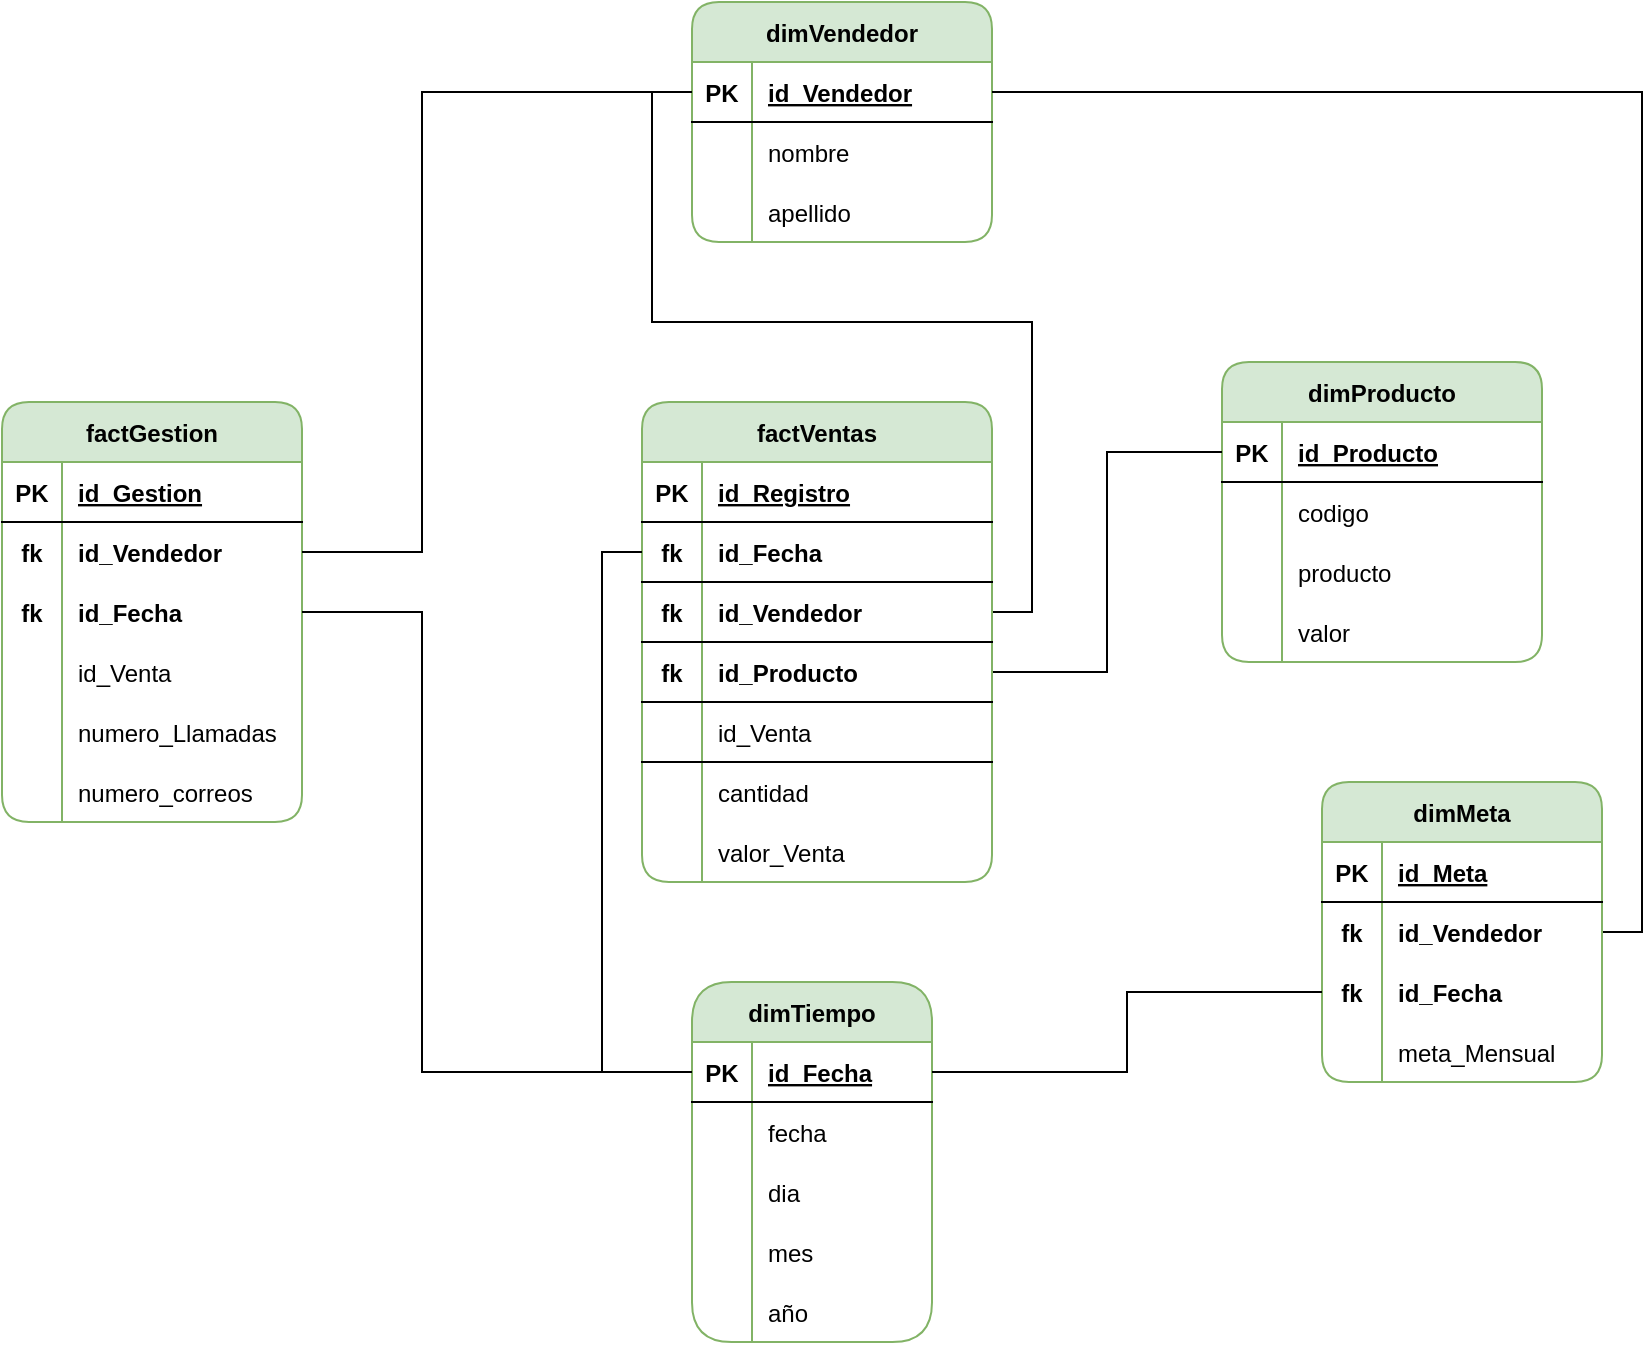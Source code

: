 <mxfile version="20.3.0" type="device" pages="2"><diagram id="QND-PR2f5_UZpJdAcCua" name="Página-1"><mxGraphModel dx="782" dy="539" grid="1" gridSize="10" guides="1" tooltips="1" connect="1" arrows="1" fold="1" page="1" pageScale="1" pageWidth="827" pageHeight="1169" math="0" shadow="0"><root><mxCell id="0"/><mxCell id="1" parent="0"/><mxCell id="liWIl5AyMMEAvDx9rMgh-1" value="dimTiempo" style="shape=table;startSize=30;container=1;collapsible=1;childLayout=tableLayout;fixedRows=1;rowLines=0;fontStyle=1;align=center;resizeLast=1;fillColor=#d5e8d4;strokeColor=#82b366;rounded=1;arcSize=22;" parent="1" vertex="1"><mxGeometry x="455" y="780" width="120" height="180" as="geometry"/></mxCell><mxCell id="liWIl5AyMMEAvDx9rMgh-2" value="" style="shape=partialRectangle;collapsible=0;dropTarget=0;pointerEvents=0;fillColor=none;points=[[0,0.5],[1,0.5]];portConstraint=eastwest;top=0;left=0;right=0;bottom=1;" parent="liWIl5AyMMEAvDx9rMgh-1" vertex="1"><mxGeometry y="30" width="120" height="30" as="geometry"/></mxCell><mxCell id="liWIl5AyMMEAvDx9rMgh-3" value="PK" style="shape=partialRectangle;overflow=hidden;connectable=0;fillColor=none;top=0;left=0;bottom=0;right=0;fontStyle=1;" parent="liWIl5AyMMEAvDx9rMgh-2" vertex="1"><mxGeometry width="30" height="30" as="geometry"><mxRectangle width="30" height="30" as="alternateBounds"/></mxGeometry></mxCell><mxCell id="liWIl5AyMMEAvDx9rMgh-4" value="id_Fecha" style="shape=partialRectangle;overflow=hidden;connectable=0;fillColor=none;top=0;left=0;bottom=0;right=0;align=left;spacingLeft=6;fontStyle=5;" parent="liWIl5AyMMEAvDx9rMgh-2" vertex="1"><mxGeometry x="30" width="90" height="30" as="geometry"><mxRectangle width="90" height="30" as="alternateBounds"/></mxGeometry></mxCell><mxCell id="liWIl5AyMMEAvDx9rMgh-5" value="" style="shape=partialRectangle;collapsible=0;dropTarget=0;pointerEvents=0;fillColor=none;points=[[0,0.5],[1,0.5]];portConstraint=eastwest;top=0;left=0;right=0;bottom=0;" parent="liWIl5AyMMEAvDx9rMgh-1" vertex="1"><mxGeometry y="60" width="120" height="30" as="geometry"/></mxCell><mxCell id="liWIl5AyMMEAvDx9rMgh-6" value="" style="shape=partialRectangle;overflow=hidden;connectable=0;fillColor=none;top=0;left=0;bottom=0;right=0;" parent="liWIl5AyMMEAvDx9rMgh-5" vertex="1"><mxGeometry width="30" height="30" as="geometry"><mxRectangle width="30" height="30" as="alternateBounds"/></mxGeometry></mxCell><mxCell id="liWIl5AyMMEAvDx9rMgh-7" value="fecha" style="shape=partialRectangle;overflow=hidden;connectable=0;fillColor=none;top=0;left=0;bottom=0;right=0;align=left;spacingLeft=6;" parent="liWIl5AyMMEAvDx9rMgh-5" vertex="1"><mxGeometry x="30" width="90" height="30" as="geometry"><mxRectangle width="90" height="30" as="alternateBounds"/></mxGeometry></mxCell><mxCell id="V7BKiwoAoELWnrRvHdmg-4" value="" style="shape=partialRectangle;collapsible=0;dropTarget=0;pointerEvents=0;fillColor=none;points=[[0,0.5],[1,0.5]];portConstraint=eastwest;top=0;left=0;right=0;bottom=0;" parent="liWIl5AyMMEAvDx9rMgh-1" vertex="1"><mxGeometry y="90" width="120" height="30" as="geometry"/></mxCell><mxCell id="V7BKiwoAoELWnrRvHdmg-5" value="" style="shape=partialRectangle;overflow=hidden;connectable=0;fillColor=none;top=0;left=0;bottom=0;right=0;" parent="V7BKiwoAoELWnrRvHdmg-4" vertex="1"><mxGeometry width="30" height="30" as="geometry"><mxRectangle width="30" height="30" as="alternateBounds"/></mxGeometry></mxCell><mxCell id="V7BKiwoAoELWnrRvHdmg-6" value="dia" style="shape=partialRectangle;overflow=hidden;connectable=0;fillColor=none;top=0;left=0;bottom=0;right=0;align=left;spacingLeft=6;" parent="V7BKiwoAoELWnrRvHdmg-4" vertex="1"><mxGeometry x="30" width="90" height="30" as="geometry"><mxRectangle width="90" height="30" as="alternateBounds"/></mxGeometry></mxCell><mxCell id="liWIl5AyMMEAvDx9rMgh-11" value="" style="shape=partialRectangle;collapsible=0;dropTarget=0;pointerEvents=0;fillColor=none;points=[[0,0.5],[1,0.5]];portConstraint=eastwest;top=0;left=0;right=0;bottom=0;" parent="liWIl5AyMMEAvDx9rMgh-1" vertex="1"><mxGeometry y="120" width="120" height="30" as="geometry"/></mxCell><mxCell id="liWIl5AyMMEAvDx9rMgh-12" value="" style="shape=partialRectangle;overflow=hidden;connectable=0;fillColor=none;top=0;left=0;bottom=0;right=0;" parent="liWIl5AyMMEAvDx9rMgh-11" vertex="1"><mxGeometry width="30" height="30" as="geometry"><mxRectangle width="30" height="30" as="alternateBounds"/></mxGeometry></mxCell><mxCell id="liWIl5AyMMEAvDx9rMgh-13" value="mes" style="shape=partialRectangle;overflow=hidden;connectable=0;fillColor=none;top=0;left=0;bottom=0;right=0;align=left;spacingLeft=6;" parent="liWIl5AyMMEAvDx9rMgh-11" vertex="1"><mxGeometry x="30" width="90" height="30" as="geometry"><mxRectangle width="90" height="30" as="alternateBounds"/></mxGeometry></mxCell><mxCell id="liWIl5AyMMEAvDx9rMgh-23" value="" style="shape=partialRectangle;collapsible=0;dropTarget=0;pointerEvents=0;fillColor=none;points=[[0,0.5],[1,0.5]];portConstraint=eastwest;top=0;left=0;right=0;bottom=0;" parent="liWIl5AyMMEAvDx9rMgh-1" vertex="1"><mxGeometry y="150" width="120" height="30" as="geometry"/></mxCell><mxCell id="liWIl5AyMMEAvDx9rMgh-24" value="" style="shape=partialRectangle;overflow=hidden;connectable=0;fillColor=none;top=0;left=0;bottom=0;right=0;" parent="liWIl5AyMMEAvDx9rMgh-23" vertex="1"><mxGeometry width="30" height="30" as="geometry"><mxRectangle width="30" height="30" as="alternateBounds"/></mxGeometry></mxCell><mxCell id="liWIl5AyMMEAvDx9rMgh-25" value="año" style="shape=partialRectangle;overflow=hidden;connectable=0;fillColor=none;top=0;left=0;bottom=0;right=0;align=left;spacingLeft=6;" parent="liWIl5AyMMEAvDx9rMgh-23" vertex="1"><mxGeometry x="30" width="90" height="30" as="geometry"><mxRectangle width="90" height="30" as="alternateBounds"/></mxGeometry></mxCell><mxCell id="liWIl5AyMMEAvDx9rMgh-26" value="dimVendedor" style="shape=table;startSize=30;container=1;collapsible=1;childLayout=tableLayout;fixedRows=1;rowLines=0;fontStyle=1;align=center;resizeLast=1;fillColor=#d5e8d4;strokeColor=#82b366;rounded=1;" parent="1" vertex="1"><mxGeometry x="455" y="290" width="150" height="120" as="geometry"/></mxCell><mxCell id="liWIl5AyMMEAvDx9rMgh-27" value="" style="shape=partialRectangle;collapsible=0;dropTarget=0;pointerEvents=0;fillColor=none;points=[[0,0.5],[1,0.5]];portConstraint=eastwest;top=0;left=0;right=0;bottom=1;" parent="liWIl5AyMMEAvDx9rMgh-26" vertex="1"><mxGeometry y="30" width="150" height="30" as="geometry"/></mxCell><mxCell id="liWIl5AyMMEAvDx9rMgh-28" value="PK" style="shape=partialRectangle;overflow=hidden;connectable=0;fillColor=none;top=0;left=0;bottom=0;right=0;fontStyle=1;" parent="liWIl5AyMMEAvDx9rMgh-27" vertex="1"><mxGeometry width="30" height="30" as="geometry"><mxRectangle width="30" height="30" as="alternateBounds"/></mxGeometry></mxCell><mxCell id="liWIl5AyMMEAvDx9rMgh-29" value="id_Vendedor" style="shape=partialRectangle;overflow=hidden;connectable=0;fillColor=none;top=0;left=0;bottom=0;right=0;align=left;spacingLeft=6;fontStyle=5;" parent="liWIl5AyMMEAvDx9rMgh-27" vertex="1"><mxGeometry x="30" width="120" height="30" as="geometry"><mxRectangle width="120" height="30" as="alternateBounds"/></mxGeometry></mxCell><mxCell id="liWIl5AyMMEAvDx9rMgh-30" value="" style="shape=partialRectangle;collapsible=0;dropTarget=0;pointerEvents=0;fillColor=none;points=[[0,0.5],[1,0.5]];portConstraint=eastwest;top=0;left=0;right=0;bottom=0;" parent="liWIl5AyMMEAvDx9rMgh-26" vertex="1"><mxGeometry y="60" width="150" height="30" as="geometry"/></mxCell><mxCell id="liWIl5AyMMEAvDx9rMgh-31" value="" style="shape=partialRectangle;overflow=hidden;connectable=0;fillColor=none;top=0;left=0;bottom=0;right=0;" parent="liWIl5AyMMEAvDx9rMgh-30" vertex="1"><mxGeometry width="30" height="30" as="geometry"><mxRectangle width="30" height="30" as="alternateBounds"/></mxGeometry></mxCell><mxCell id="liWIl5AyMMEAvDx9rMgh-32" value="nombre" style="shape=partialRectangle;overflow=hidden;connectable=0;fillColor=none;top=0;left=0;bottom=0;right=0;align=left;spacingLeft=6;" parent="liWIl5AyMMEAvDx9rMgh-30" vertex="1"><mxGeometry x="30" width="120" height="30" as="geometry"><mxRectangle width="120" height="30" as="alternateBounds"/></mxGeometry></mxCell><mxCell id="liWIl5AyMMEAvDx9rMgh-33" value="" style="shape=partialRectangle;collapsible=0;dropTarget=0;pointerEvents=0;fillColor=none;points=[[0,0.5],[1,0.5]];portConstraint=eastwest;top=0;left=0;right=0;bottom=0;" parent="liWIl5AyMMEAvDx9rMgh-26" vertex="1"><mxGeometry y="90" width="150" height="30" as="geometry"/></mxCell><mxCell id="liWIl5AyMMEAvDx9rMgh-34" value="" style="shape=partialRectangle;overflow=hidden;connectable=0;fillColor=none;top=0;left=0;bottom=0;right=0;" parent="liWIl5AyMMEAvDx9rMgh-33" vertex="1"><mxGeometry width="30" height="30" as="geometry"><mxRectangle width="30" height="30" as="alternateBounds"/></mxGeometry></mxCell><mxCell id="liWIl5AyMMEAvDx9rMgh-35" value="apellido" style="shape=partialRectangle;overflow=hidden;connectable=0;fillColor=none;top=0;left=0;bottom=0;right=0;align=left;spacingLeft=6;" parent="liWIl5AyMMEAvDx9rMgh-33" vertex="1"><mxGeometry x="30" width="120" height="30" as="geometry"><mxRectangle width="120" height="30" as="alternateBounds"/></mxGeometry></mxCell><mxCell id="liWIl5AyMMEAvDx9rMgh-48" value="factGestion" style="shape=table;startSize=30;container=1;collapsible=1;childLayout=tableLayout;fixedRows=1;rowLines=0;fontStyle=1;align=center;resizeLast=1;fillColor=#d5e8d4;strokeColor=#82b366;rounded=1;" parent="1" vertex="1"><mxGeometry x="110" y="490" width="150.0" height="210" as="geometry"/></mxCell><mxCell id="liWIl5AyMMEAvDx9rMgh-49" value="" style="shape=partialRectangle;collapsible=0;dropTarget=0;pointerEvents=0;fillColor=none;points=[[0,0.5],[1,0.5]];portConstraint=eastwest;top=0;left=0;right=0;bottom=1;" parent="liWIl5AyMMEAvDx9rMgh-48" vertex="1"><mxGeometry y="30" width="150.0" height="30" as="geometry"/></mxCell><mxCell id="liWIl5AyMMEAvDx9rMgh-50" value="PK" style="shape=partialRectangle;overflow=hidden;connectable=0;fillColor=none;top=0;left=0;bottom=0;right=0;fontStyle=1;" parent="liWIl5AyMMEAvDx9rMgh-49" vertex="1"><mxGeometry width="30" height="30" as="geometry"><mxRectangle width="30" height="30" as="alternateBounds"/></mxGeometry></mxCell><mxCell id="liWIl5AyMMEAvDx9rMgh-51" value="id_Gestion" style="shape=partialRectangle;overflow=hidden;connectable=0;fillColor=none;top=0;left=0;bottom=0;right=0;align=left;spacingLeft=6;fontStyle=5;" parent="liWIl5AyMMEAvDx9rMgh-49" vertex="1"><mxGeometry x="30" width="120.0" height="30" as="geometry"><mxRectangle width="120.0" height="30" as="alternateBounds"/></mxGeometry></mxCell><mxCell id="j3ze5_mUFLBEAjrZeYi2-35" value="" style="shape=partialRectangle;collapsible=0;dropTarget=0;pointerEvents=0;fillColor=none;points=[[0,0.5],[1,0.5]];portConstraint=eastwest;top=0;left=0;right=0;bottom=0;" parent="liWIl5AyMMEAvDx9rMgh-48" vertex="1"><mxGeometry y="60" width="150.0" height="30" as="geometry"/></mxCell><mxCell id="j3ze5_mUFLBEAjrZeYi2-36" value="fk" style="shape=partialRectangle;overflow=hidden;connectable=0;fillColor=none;top=0;left=0;bottom=0;right=0;fontStyle=1" parent="j3ze5_mUFLBEAjrZeYi2-35" vertex="1"><mxGeometry width="30" height="30" as="geometry"><mxRectangle width="30" height="30" as="alternateBounds"/></mxGeometry></mxCell><mxCell id="j3ze5_mUFLBEAjrZeYi2-37" value="id_Vendedor" style="shape=partialRectangle;overflow=hidden;connectable=0;fillColor=none;top=0;left=0;bottom=0;right=0;align=left;spacingLeft=6;fontStyle=1" parent="j3ze5_mUFLBEAjrZeYi2-35" vertex="1"><mxGeometry x="30" width="120.0" height="30" as="geometry"><mxRectangle width="120.0" height="30" as="alternateBounds"/></mxGeometry></mxCell><mxCell id="iAQTDO5Nxxtn8r1E1WEb-37" value="" style="shape=partialRectangle;collapsible=0;dropTarget=0;pointerEvents=0;fillColor=none;points=[[0,0.5],[1,0.5]];portConstraint=eastwest;top=0;left=0;right=0;bottom=0;" parent="liWIl5AyMMEAvDx9rMgh-48" vertex="1"><mxGeometry y="90" width="150.0" height="30" as="geometry"/></mxCell><mxCell id="iAQTDO5Nxxtn8r1E1WEb-38" value="fk" style="shape=partialRectangle;overflow=hidden;connectable=0;fillColor=none;top=0;left=0;bottom=0;right=0;fontStyle=1" parent="iAQTDO5Nxxtn8r1E1WEb-37" vertex="1"><mxGeometry width="30" height="30" as="geometry"><mxRectangle width="30" height="30" as="alternateBounds"/></mxGeometry></mxCell><mxCell id="iAQTDO5Nxxtn8r1E1WEb-39" value="id_Fecha" style="shape=partialRectangle;overflow=hidden;connectable=0;fillColor=none;top=0;left=0;bottom=0;right=0;align=left;spacingLeft=6;fontStyle=1" parent="iAQTDO5Nxxtn8r1E1WEb-37" vertex="1"><mxGeometry x="30" width="120.0" height="30" as="geometry"><mxRectangle width="120.0" height="30" as="alternateBounds"/></mxGeometry></mxCell><mxCell id="liWIl5AyMMEAvDx9rMgh-52" value="" style="shape=partialRectangle;collapsible=0;dropTarget=0;pointerEvents=0;fillColor=none;points=[[0,0.5],[1,0.5]];portConstraint=eastwest;top=0;left=0;right=0;bottom=0;strokeColor=default;" parent="liWIl5AyMMEAvDx9rMgh-48" vertex="1"><mxGeometry y="120" width="150.0" height="30" as="geometry"/></mxCell><mxCell id="liWIl5AyMMEAvDx9rMgh-53" value="" style="shape=partialRectangle;overflow=hidden;connectable=0;fillColor=none;top=0;left=0;bottom=0;right=0;fontStyle=1" parent="liWIl5AyMMEAvDx9rMgh-52" vertex="1"><mxGeometry width="30" height="30" as="geometry"><mxRectangle width="30" height="30" as="alternateBounds"/></mxGeometry></mxCell><mxCell id="liWIl5AyMMEAvDx9rMgh-54" value="id_Venta" style="shape=partialRectangle;overflow=hidden;connectable=0;top=0;left=0;bottom=0;right=0;align=left;spacingLeft=6;fillColor=none;fontStyle=0" parent="liWIl5AyMMEAvDx9rMgh-52" vertex="1"><mxGeometry x="30" width="120.0" height="30" as="geometry"><mxRectangle width="120.0" height="30" as="alternateBounds"/></mxGeometry></mxCell><mxCell id="liWIl5AyMMEAvDx9rMgh-55" value="" style="shape=partialRectangle;collapsible=0;dropTarget=0;pointerEvents=0;fillColor=none;points=[[0,0.5],[1,0.5]];portConstraint=eastwest;top=0;left=0;right=0;bottom=0;" parent="liWIl5AyMMEAvDx9rMgh-48" vertex="1"><mxGeometry y="150" width="150.0" height="30" as="geometry"/></mxCell><mxCell id="liWIl5AyMMEAvDx9rMgh-56" value="" style="shape=partialRectangle;overflow=hidden;connectable=0;fillColor=none;top=0;left=0;bottom=0;right=0;" parent="liWIl5AyMMEAvDx9rMgh-55" vertex="1"><mxGeometry width="30" height="30" as="geometry"><mxRectangle width="30" height="30" as="alternateBounds"/></mxGeometry></mxCell><mxCell id="liWIl5AyMMEAvDx9rMgh-57" value="numero_Llamadas" style="shape=partialRectangle;overflow=hidden;connectable=0;fillColor=none;top=0;left=0;bottom=0;right=0;align=left;spacingLeft=6;" parent="liWIl5AyMMEAvDx9rMgh-55" vertex="1"><mxGeometry x="30" width="120.0" height="30" as="geometry"><mxRectangle width="120.0" height="30" as="alternateBounds"/></mxGeometry></mxCell><mxCell id="liWIl5AyMMEAvDx9rMgh-58" value="" style="shape=partialRectangle;collapsible=0;dropTarget=0;pointerEvents=0;fillColor=none;points=[[0,0.5],[1,0.5]];portConstraint=eastwest;top=0;left=0;right=0;bottom=0;" parent="liWIl5AyMMEAvDx9rMgh-48" vertex="1"><mxGeometry y="180" width="150.0" height="30" as="geometry"/></mxCell><mxCell id="liWIl5AyMMEAvDx9rMgh-59" value="" style="shape=partialRectangle;overflow=hidden;connectable=0;fillColor=none;top=0;left=0;bottom=0;right=0;" parent="liWIl5AyMMEAvDx9rMgh-58" vertex="1"><mxGeometry width="30" height="30" as="geometry"><mxRectangle width="30" height="30" as="alternateBounds"/></mxGeometry></mxCell><mxCell id="liWIl5AyMMEAvDx9rMgh-60" value="numero_correos" style="shape=partialRectangle;overflow=hidden;connectable=0;fillColor=none;top=0;left=0;bottom=0;right=0;align=left;spacingLeft=6;" parent="liWIl5AyMMEAvDx9rMgh-58" vertex="1"><mxGeometry x="30" width="120.0" height="30" as="geometry"><mxRectangle width="120.0" height="30" as="alternateBounds"/></mxGeometry></mxCell><mxCell id="liWIl5AyMMEAvDx9rMgh-160" value="dimProducto" style="shape=table;startSize=30;container=1;collapsible=1;childLayout=tableLayout;fixedRows=1;rowLines=0;fontStyle=1;align=center;resizeLast=1;fillColor=#d5e8d4;strokeColor=#82b366;rounded=1;" parent="1" vertex="1"><mxGeometry x="720" y="470" width="160" height="150" as="geometry"/></mxCell><mxCell id="liWIl5AyMMEAvDx9rMgh-161" value="" style="shape=partialRectangle;collapsible=0;dropTarget=0;pointerEvents=0;fillColor=none;points=[[0,0.5],[1,0.5]];portConstraint=eastwest;top=0;left=0;right=0;bottom=1;" parent="liWIl5AyMMEAvDx9rMgh-160" vertex="1"><mxGeometry y="30" width="160" height="30" as="geometry"/></mxCell><mxCell id="liWIl5AyMMEAvDx9rMgh-162" value="PK" style="shape=partialRectangle;overflow=hidden;connectable=0;fillColor=none;top=0;left=0;bottom=0;right=0;fontStyle=1;" parent="liWIl5AyMMEAvDx9rMgh-161" vertex="1"><mxGeometry width="30" height="30" as="geometry"><mxRectangle width="30" height="30" as="alternateBounds"/></mxGeometry></mxCell><mxCell id="liWIl5AyMMEAvDx9rMgh-163" value="id_Producto" style="shape=partialRectangle;overflow=hidden;connectable=0;fillColor=none;top=0;left=0;bottom=0;right=0;align=left;spacingLeft=6;fontStyle=5;" parent="liWIl5AyMMEAvDx9rMgh-161" vertex="1"><mxGeometry x="30" width="130" height="30" as="geometry"><mxRectangle width="130" height="30" as="alternateBounds"/></mxGeometry></mxCell><mxCell id="ZLmouzbtBUHHp_vuAEZF-4" value="" style="shape=partialRectangle;collapsible=0;dropTarget=0;pointerEvents=0;fillColor=none;points=[[0,0.5],[1,0.5]];portConstraint=eastwest;top=0;left=0;right=0;bottom=0;" parent="liWIl5AyMMEAvDx9rMgh-160" vertex="1"><mxGeometry y="60" width="160" height="30" as="geometry"/></mxCell><mxCell id="ZLmouzbtBUHHp_vuAEZF-5" value="" style="shape=partialRectangle;overflow=hidden;connectable=0;fillColor=none;top=0;left=0;bottom=0;right=0;" parent="ZLmouzbtBUHHp_vuAEZF-4" vertex="1"><mxGeometry width="30" height="30" as="geometry"><mxRectangle width="30" height="30" as="alternateBounds"/></mxGeometry></mxCell><mxCell id="ZLmouzbtBUHHp_vuAEZF-6" value="codigo" style="shape=partialRectangle;overflow=hidden;connectable=0;fillColor=none;top=0;left=0;bottom=0;right=0;align=left;spacingLeft=6;" parent="ZLmouzbtBUHHp_vuAEZF-4" vertex="1"><mxGeometry x="30" width="130" height="30" as="geometry"><mxRectangle width="130" height="30" as="alternateBounds"/></mxGeometry></mxCell><mxCell id="liWIl5AyMMEAvDx9rMgh-164" value="" style="shape=partialRectangle;collapsible=0;dropTarget=0;pointerEvents=0;fillColor=none;points=[[0,0.5],[1,0.5]];portConstraint=eastwest;top=0;left=0;right=0;bottom=0;" parent="liWIl5AyMMEAvDx9rMgh-160" vertex="1"><mxGeometry y="90" width="160" height="30" as="geometry"/></mxCell><mxCell id="liWIl5AyMMEAvDx9rMgh-165" value="" style="shape=partialRectangle;overflow=hidden;connectable=0;fillColor=none;top=0;left=0;bottom=0;right=0;" parent="liWIl5AyMMEAvDx9rMgh-164" vertex="1"><mxGeometry width="30" height="30" as="geometry"><mxRectangle width="30" height="30" as="alternateBounds"/></mxGeometry></mxCell><mxCell id="liWIl5AyMMEAvDx9rMgh-166" value="producto" style="shape=partialRectangle;overflow=hidden;connectable=0;fillColor=none;top=0;left=0;bottom=0;right=0;align=left;spacingLeft=6;" parent="liWIl5AyMMEAvDx9rMgh-164" vertex="1"><mxGeometry x="30" width="130" height="30" as="geometry"><mxRectangle width="130" height="30" as="alternateBounds"/></mxGeometry></mxCell><mxCell id="liWIl5AyMMEAvDx9rMgh-167" value="" style="shape=partialRectangle;collapsible=0;dropTarget=0;pointerEvents=0;fillColor=none;points=[[0,0.5],[1,0.5]];portConstraint=eastwest;top=0;left=0;right=0;bottom=0;" parent="liWIl5AyMMEAvDx9rMgh-160" vertex="1"><mxGeometry y="120" width="160" height="30" as="geometry"/></mxCell><mxCell id="liWIl5AyMMEAvDx9rMgh-168" value="" style="shape=partialRectangle;overflow=hidden;connectable=0;fillColor=none;top=0;left=0;bottom=0;right=0;" parent="liWIl5AyMMEAvDx9rMgh-167" vertex="1"><mxGeometry width="30" height="30" as="geometry"><mxRectangle width="30" height="30" as="alternateBounds"/></mxGeometry></mxCell><mxCell id="liWIl5AyMMEAvDx9rMgh-169" value="valor" style="shape=partialRectangle;overflow=hidden;connectable=0;fillColor=none;top=0;left=0;bottom=0;right=0;align=left;spacingLeft=6;" parent="liWIl5AyMMEAvDx9rMgh-167" vertex="1"><mxGeometry x="30" width="130" height="30" as="geometry"><mxRectangle width="130" height="30" as="alternateBounds"/></mxGeometry></mxCell><mxCell id="iAQTDO5Nxxtn8r1E1WEb-36" style="edgeStyle=orthogonalEdgeStyle;rounded=0;orthogonalLoop=1;jettySize=auto;html=1;entryX=1;entryY=0.5;entryDx=0;entryDy=0;endArrow=none;endFill=0;exitX=1;exitY=0.5;exitDx=0;exitDy=0;" parent="1" source="j3ze5_mUFLBEAjrZeYi2-31" target="liWIl5AyMMEAvDx9rMgh-27" edge="1"><mxGeometry relative="1" as="geometry"/></mxCell><mxCell id="j3ze5_mUFLBEAjrZeYi2-4" value="dimMeta" style="shape=table;startSize=30;container=1;collapsible=1;childLayout=tableLayout;fixedRows=1;rowLines=0;fontStyle=1;align=center;resizeLast=1;fillColor=#d5e8d4;strokeColor=#82b366;rounded=1;" parent="1" vertex="1"><mxGeometry x="770" y="680" width="140" height="150" as="geometry"/></mxCell><mxCell id="j3ze5_mUFLBEAjrZeYi2-5" value="" style="shape=partialRectangle;collapsible=0;dropTarget=0;pointerEvents=0;fillColor=none;points=[[0,0.5],[1,0.5]];portConstraint=eastwest;top=0;left=0;right=0;bottom=1;" parent="j3ze5_mUFLBEAjrZeYi2-4" vertex="1"><mxGeometry y="30" width="140" height="30" as="geometry"/></mxCell><mxCell id="j3ze5_mUFLBEAjrZeYi2-6" value="PK" style="shape=partialRectangle;overflow=hidden;connectable=0;fillColor=none;top=0;left=0;bottom=0;right=0;fontStyle=1;" parent="j3ze5_mUFLBEAjrZeYi2-5" vertex="1"><mxGeometry width="30" height="30" as="geometry"><mxRectangle width="30" height="30" as="alternateBounds"/></mxGeometry></mxCell><mxCell id="j3ze5_mUFLBEAjrZeYi2-7" value="id_Meta" style="shape=partialRectangle;overflow=hidden;connectable=0;fillColor=none;top=0;left=0;bottom=0;right=0;align=left;spacingLeft=6;fontStyle=5;" parent="j3ze5_mUFLBEAjrZeYi2-5" vertex="1"><mxGeometry x="30" width="110" height="30" as="geometry"><mxRectangle width="110" height="30" as="alternateBounds"/></mxGeometry></mxCell><mxCell id="j3ze5_mUFLBEAjrZeYi2-31" value="" style="shape=partialRectangle;collapsible=0;dropTarget=0;pointerEvents=0;fillColor=none;points=[[0,0.5],[1,0.5]];portConstraint=eastwest;top=0;left=0;right=0;bottom=0;" parent="j3ze5_mUFLBEAjrZeYi2-4" vertex="1"><mxGeometry y="60" width="140" height="30" as="geometry"/></mxCell><mxCell id="j3ze5_mUFLBEAjrZeYi2-32" value="fk" style="shape=partialRectangle;overflow=hidden;connectable=0;fillColor=none;top=0;left=0;bottom=0;right=0;fontStyle=1" parent="j3ze5_mUFLBEAjrZeYi2-31" vertex="1"><mxGeometry width="30" height="30" as="geometry"><mxRectangle width="30" height="30" as="alternateBounds"/></mxGeometry></mxCell><mxCell id="j3ze5_mUFLBEAjrZeYi2-33" value="id_Vendedor" style="shape=partialRectangle;overflow=hidden;connectable=0;fillColor=none;top=0;left=0;bottom=0;right=0;align=left;spacingLeft=6;fontStyle=1" parent="j3ze5_mUFLBEAjrZeYi2-31" vertex="1"><mxGeometry x="30" width="110" height="30" as="geometry"><mxRectangle width="110" height="30" as="alternateBounds"/></mxGeometry></mxCell><mxCell id="j3ze5_mUFLBEAjrZeYi2-14" value="" style="shape=partialRectangle;collapsible=0;dropTarget=0;pointerEvents=0;fillColor=none;points=[[0,0.5],[1,0.5]];portConstraint=eastwest;top=0;left=0;right=0;bottom=0;" parent="j3ze5_mUFLBEAjrZeYi2-4" vertex="1"><mxGeometry y="90" width="140" height="30" as="geometry"/></mxCell><mxCell id="j3ze5_mUFLBEAjrZeYi2-15" value="fk" style="shape=partialRectangle;overflow=hidden;connectable=0;fillColor=none;top=0;left=0;bottom=0;right=0;fontStyle=1" parent="j3ze5_mUFLBEAjrZeYi2-14" vertex="1"><mxGeometry width="30" height="30" as="geometry"><mxRectangle width="30" height="30" as="alternateBounds"/></mxGeometry></mxCell><mxCell id="j3ze5_mUFLBEAjrZeYi2-16" value="id_Fecha" style="shape=partialRectangle;overflow=hidden;connectable=0;fillColor=none;top=0;left=0;bottom=0;right=0;align=left;spacingLeft=6;fontStyle=1" parent="j3ze5_mUFLBEAjrZeYi2-14" vertex="1"><mxGeometry x="30" width="110" height="30" as="geometry"><mxRectangle width="110" height="30" as="alternateBounds"/></mxGeometry></mxCell><mxCell id="iAQTDO5Nxxtn8r1E1WEb-8" value="" style="shape=partialRectangle;collapsible=0;dropTarget=0;pointerEvents=0;fillColor=none;points=[[0,0.5],[1,0.5]];portConstraint=eastwest;top=0;left=0;right=0;bottom=0;" parent="j3ze5_mUFLBEAjrZeYi2-4" vertex="1"><mxGeometry y="120" width="140" height="30" as="geometry"/></mxCell><mxCell id="iAQTDO5Nxxtn8r1E1WEb-9" value="" style="shape=partialRectangle;overflow=hidden;connectable=0;fillColor=none;top=0;left=0;bottom=0;right=0;" parent="iAQTDO5Nxxtn8r1E1WEb-8" vertex="1"><mxGeometry width="30" height="30" as="geometry"><mxRectangle width="30" height="30" as="alternateBounds"/></mxGeometry></mxCell><mxCell id="iAQTDO5Nxxtn8r1E1WEb-10" value="meta_Mensual" style="shape=partialRectangle;overflow=hidden;connectable=0;fillColor=none;top=0;left=0;bottom=0;right=0;align=left;spacingLeft=6;" parent="iAQTDO5Nxxtn8r1E1WEb-8" vertex="1"><mxGeometry x="30" width="110" height="30" as="geometry"><mxRectangle width="110" height="30" as="alternateBounds"/></mxGeometry></mxCell><mxCell id="guayEZE060RsHmEzt4sa-3" style="edgeStyle=orthogonalEdgeStyle;rounded=0;orthogonalLoop=1;jettySize=auto;html=1;entryX=1;entryY=0.5;entryDx=0;entryDy=0;endArrow=none;endFill=0;" parent="1" source="j3ze5_mUFLBEAjrZeYi2-14" target="liWIl5AyMMEAvDx9rMgh-2" edge="1"><mxGeometry relative="1" as="geometry"/></mxCell><mxCell id="cGarKls1MRa26kh0Pt88-2" style="edgeStyle=orthogonalEdgeStyle;rounded=0;orthogonalLoop=1;jettySize=auto;html=1;entryX=0;entryY=0.5;entryDx=0;entryDy=0;endArrow=none;endFill=0;" parent="1" source="liWIl5AyMMEAvDx9rMgh-99" target="liWIl5AyMMEAvDx9rMgh-161" edge="1"><mxGeometry relative="1" as="geometry"/></mxCell><mxCell id="cGarKls1MRa26kh0Pt88-3" style="edgeStyle=orthogonalEdgeStyle;rounded=0;orthogonalLoop=1;jettySize=auto;html=1;entryX=0;entryY=0.5;entryDx=0;entryDy=0;endArrow=none;endFill=0;exitX=1;exitY=0.5;exitDx=0;exitDy=0;" parent="1" source="liWIl5AyMMEAvDx9rMgh-96" target="liWIl5AyMMEAvDx9rMgh-27" edge="1"><mxGeometry relative="1" as="geometry"><Array as="points"><mxPoint x="625" y="595"/><mxPoint x="625" y="450"/><mxPoint x="435" y="450"/><mxPoint x="435" y="335"/></Array><mxPoint x="580" y="625" as="sourcePoint"/></mxGeometry></mxCell><mxCell id="liWIl5AyMMEAvDx9rMgh-89" value="factVentas" style="shape=table;startSize=30;container=1;collapsible=1;childLayout=tableLayout;fixedRows=1;rowLines=0;fontStyle=1;align=center;resizeLast=1;fillColor=#d5e8d4;strokeColor=#82b366;rounded=1;fontColor=#000000;" parent="1" vertex="1"><mxGeometry x="430" y="490" width="175" height="240" as="geometry"/></mxCell><mxCell id="iAQTDO5Nxxtn8r1E1WEb-33" value="" style="shape=partialRectangle;collapsible=0;dropTarget=0;pointerEvents=0;fillColor=none;points=[[0,0.5],[1,0.5]];portConstraint=eastwest;top=0;left=0;right=0;bottom=1;" parent="liWIl5AyMMEAvDx9rMgh-89" vertex="1"><mxGeometry y="30" width="175" height="30" as="geometry"/></mxCell><mxCell id="iAQTDO5Nxxtn8r1E1WEb-34" value="PK" style="shape=partialRectangle;overflow=hidden;connectable=0;fillColor=none;top=0;left=0;bottom=0;right=0;fontStyle=1;" parent="iAQTDO5Nxxtn8r1E1WEb-33" vertex="1"><mxGeometry width="30" height="30" as="geometry"><mxRectangle width="30" height="30" as="alternateBounds"/></mxGeometry></mxCell><mxCell id="iAQTDO5Nxxtn8r1E1WEb-35" value="id_Registro" style="shape=partialRectangle;overflow=hidden;connectable=0;fillColor=none;top=0;left=0;bottom=0;right=0;align=left;spacingLeft=6;fontStyle=5;" parent="iAQTDO5Nxxtn8r1E1WEb-33" vertex="1"><mxGeometry x="30" width="145" height="30" as="geometry"><mxRectangle width="145" height="30" as="alternateBounds"/></mxGeometry></mxCell><mxCell id="liWIl5AyMMEAvDx9rMgh-93" value="" style="shape=partialRectangle;collapsible=0;dropTarget=0;pointerEvents=0;fillColor=none;points=[[0,0.5],[1,0.5]];portConstraint=eastwest;top=0;left=0;right=0;bottom=1;" parent="liWIl5AyMMEAvDx9rMgh-89" vertex="1"><mxGeometry y="60" width="175" height="30" as="geometry"/></mxCell><mxCell id="liWIl5AyMMEAvDx9rMgh-94" value="fk" style="shape=partialRectangle;overflow=hidden;connectable=0;fillColor=none;top=0;left=0;bottom=0;right=0;fontStyle=1;" parent="liWIl5AyMMEAvDx9rMgh-93" vertex="1"><mxGeometry width="30" height="30" as="geometry"><mxRectangle width="30" height="30" as="alternateBounds"/></mxGeometry></mxCell><mxCell id="liWIl5AyMMEAvDx9rMgh-95" value="id_Fecha" style="shape=partialRectangle;overflow=hidden;connectable=0;fillColor=none;top=0;left=0;bottom=0;right=0;align=left;spacingLeft=6;fontStyle=1;" parent="liWIl5AyMMEAvDx9rMgh-93" vertex="1"><mxGeometry x="30" width="145" height="30" as="geometry"><mxRectangle width="145" height="30" as="alternateBounds"/></mxGeometry></mxCell><mxCell id="liWIl5AyMMEAvDx9rMgh-96" value="" style="shape=partialRectangle;collapsible=0;dropTarget=0;pointerEvents=0;fillColor=none;points=[[0,0.5],[1,0.5]];portConstraint=eastwest;top=0;left=0;right=0;bottom=1;" parent="liWIl5AyMMEAvDx9rMgh-89" vertex="1"><mxGeometry y="90" width="175" height="30" as="geometry"/></mxCell><mxCell id="liWIl5AyMMEAvDx9rMgh-97" value="fk" style="shape=partialRectangle;overflow=hidden;connectable=0;fillColor=none;top=0;left=0;bottom=0;right=0;fontStyle=1;" parent="liWIl5AyMMEAvDx9rMgh-96" vertex="1"><mxGeometry width="30" height="30" as="geometry"><mxRectangle width="30" height="30" as="alternateBounds"/></mxGeometry></mxCell><mxCell id="liWIl5AyMMEAvDx9rMgh-98" value="id_Vendedor" style="shape=partialRectangle;overflow=hidden;connectable=0;fillColor=none;top=0;left=0;bottom=0;right=0;align=left;spacingLeft=6;fontStyle=1;" parent="liWIl5AyMMEAvDx9rMgh-96" vertex="1"><mxGeometry x="30" width="145" height="30" as="geometry"><mxRectangle width="145" height="30" as="alternateBounds"/></mxGeometry></mxCell><mxCell id="liWIl5AyMMEAvDx9rMgh-99" value="" style="shape=partialRectangle;collapsible=0;dropTarget=0;pointerEvents=0;fillColor=none;points=[[0,0.5],[1,0.5]];portConstraint=eastwest;top=0;left=0;right=0;bottom=1;" parent="liWIl5AyMMEAvDx9rMgh-89" vertex="1"><mxGeometry y="120" width="175" height="30" as="geometry"/></mxCell><mxCell id="liWIl5AyMMEAvDx9rMgh-100" value="fk" style="shape=partialRectangle;overflow=hidden;connectable=0;fillColor=none;top=0;left=0;bottom=0;right=0;fontStyle=1;" parent="liWIl5AyMMEAvDx9rMgh-99" vertex="1"><mxGeometry width="30" height="30" as="geometry"><mxRectangle width="30" height="30" as="alternateBounds"/></mxGeometry></mxCell><mxCell id="liWIl5AyMMEAvDx9rMgh-101" value="id_Producto" style="shape=partialRectangle;overflow=hidden;connectable=0;fillColor=none;top=0;left=0;bottom=0;right=0;align=left;spacingLeft=6;fontStyle=1;" parent="liWIl5AyMMEAvDx9rMgh-99" vertex="1"><mxGeometry x="30" width="145" height="30" as="geometry"><mxRectangle width="145" height="30" as="alternateBounds"/></mxGeometry></mxCell><mxCell id="liWIl5AyMMEAvDx9rMgh-90" value="" style="shape=partialRectangle;collapsible=0;dropTarget=0;pointerEvents=0;fillColor=none;points=[[0,0.5],[1,0.5]];portConstraint=eastwest;top=0;left=0;right=0;bottom=1;" parent="liWIl5AyMMEAvDx9rMgh-89" vertex="1"><mxGeometry y="150" width="175" height="30" as="geometry"/></mxCell><mxCell id="liWIl5AyMMEAvDx9rMgh-91" value="" style="shape=partialRectangle;overflow=hidden;connectable=0;fillColor=none;top=0;left=0;bottom=0;right=0;fontStyle=1;" parent="liWIl5AyMMEAvDx9rMgh-90" vertex="1"><mxGeometry width="30" height="30" as="geometry"><mxRectangle width="30" height="30" as="alternateBounds"/></mxGeometry></mxCell><mxCell id="liWIl5AyMMEAvDx9rMgh-92" value="id_Venta" style="shape=partialRectangle;overflow=hidden;connectable=0;fillColor=none;top=0;left=0;bottom=0;right=0;align=left;spacingLeft=6;fontStyle=0;" parent="liWIl5AyMMEAvDx9rMgh-90" vertex="1"><mxGeometry x="30" width="145" height="30" as="geometry"><mxRectangle width="145" height="30" as="alternateBounds"/></mxGeometry></mxCell><mxCell id="liWIl5AyMMEAvDx9rMgh-102" value="" style="shape=partialRectangle;collapsible=0;dropTarget=0;pointerEvents=0;fillColor=none;points=[[0,0.5],[1,0.5]];portConstraint=eastwest;top=0;left=0;right=0;bottom=1;strokeColor=none;fontStyle=0" parent="liWIl5AyMMEAvDx9rMgh-89" vertex="1"><mxGeometry y="180" width="175" height="30" as="geometry"/></mxCell><mxCell id="liWIl5AyMMEAvDx9rMgh-103" value="" style="shape=partialRectangle;overflow=hidden;connectable=0;fillColor=none;top=0;left=0;bottom=0;right=0;fontStyle=1;" parent="liWIl5AyMMEAvDx9rMgh-102" vertex="1"><mxGeometry width="30" height="30" as="geometry"><mxRectangle width="30" height="30" as="alternateBounds"/></mxGeometry></mxCell><mxCell id="liWIl5AyMMEAvDx9rMgh-104" value="cantidad" style="shape=partialRectangle;overflow=hidden;connectable=0;fillColor=none;top=0;left=0;bottom=0;right=0;align=left;spacingLeft=6;fontStyle=0;" parent="liWIl5AyMMEAvDx9rMgh-102" vertex="1"><mxGeometry x="30" width="145" height="30" as="geometry"><mxRectangle width="145" height="30" as="alternateBounds"/></mxGeometry></mxCell><mxCell id="iAQTDO5Nxxtn8r1E1WEb-2" value="" style="shape=partialRectangle;collapsible=0;dropTarget=0;pointerEvents=0;fillColor=none;points=[[0,0.5],[1,0.5]];portConstraint=eastwest;top=0;left=0;right=0;bottom=1;strokeColor=none;fontStyle=0" parent="liWIl5AyMMEAvDx9rMgh-89" vertex="1"><mxGeometry y="210" width="175" height="30" as="geometry"/></mxCell><mxCell id="iAQTDO5Nxxtn8r1E1WEb-3" value="" style="shape=partialRectangle;overflow=hidden;connectable=0;fillColor=none;top=0;left=0;bottom=0;right=0;fontStyle=1;" parent="iAQTDO5Nxxtn8r1E1WEb-2" vertex="1"><mxGeometry width="30" height="30" as="geometry"><mxRectangle width="30" height="30" as="alternateBounds"/></mxGeometry></mxCell><mxCell id="iAQTDO5Nxxtn8r1E1WEb-4" value="valor_Venta" style="shape=partialRectangle;overflow=hidden;connectable=0;fillColor=none;top=0;left=0;bottom=0;right=0;align=left;spacingLeft=6;fontStyle=0;" parent="iAQTDO5Nxxtn8r1E1WEb-2" vertex="1"><mxGeometry x="30" width="145" height="30" as="geometry"><mxRectangle width="145" height="30" as="alternateBounds"/></mxGeometry></mxCell><mxCell id="cGarKls1MRa26kh0Pt88-9" style="edgeStyle=orthogonalEdgeStyle;rounded=0;orthogonalLoop=1;jettySize=auto;html=1;entryX=0;entryY=0.5;entryDx=0;entryDy=0;endArrow=none;endFill=0;" parent="1" source="iAQTDO5Nxxtn8r1E1WEb-37" target="liWIl5AyMMEAvDx9rMgh-2" edge="1"><mxGeometry relative="1" as="geometry"><Array as="points"><mxPoint x="320" y="595"/><mxPoint x="320" y="825"/></Array></mxGeometry></mxCell><mxCell id="cGarKls1MRa26kh0Pt88-10" style="edgeStyle=orthogonalEdgeStyle;rounded=0;orthogonalLoop=1;jettySize=auto;html=1;entryX=0;entryY=0.5;entryDx=0;entryDy=0;endArrow=none;endFill=0;" parent="1" source="j3ze5_mUFLBEAjrZeYi2-35" target="liWIl5AyMMEAvDx9rMgh-27" edge="1"><mxGeometry relative="1" as="geometry"><Array as="points"><mxPoint x="320" y="565"/><mxPoint x="320" y="335"/></Array></mxGeometry></mxCell><mxCell id="cGarKls1MRa26kh0Pt88-12" style="edgeStyle=orthogonalEdgeStyle;rounded=0;orthogonalLoop=1;jettySize=auto;html=1;entryX=0;entryY=0.5;entryDx=0;entryDy=0;endArrow=none;endFill=0;" parent="1" source="liWIl5AyMMEAvDx9rMgh-93" target="liWIl5AyMMEAvDx9rMgh-2" edge="1"><mxGeometry relative="1" as="geometry"/></mxCell></root></mxGraphModel></diagram><diagram name="Copia de Página-1" id="DSNz-qYmbyiILaC4ekuv"><mxGraphModel dx="920" dy="634" grid="1" gridSize="10" guides="1" tooltips="1" connect="1" arrows="1" fold="1" page="1" pageScale="1" pageWidth="827" pageHeight="1169" math="0" shadow="0"><root><mxCell id="mBlcBf1E2BT6zhaG4JFD-0"/><mxCell id="mBlcBf1E2BT6zhaG4JFD-1" parent="mBlcBf1E2BT6zhaG4JFD-0"/><mxCell id="mBlcBf1E2BT6zhaG4JFD-2" value="dimTiempo" style="shape=table;startSize=30;container=1;collapsible=1;childLayout=tableLayout;fixedRows=1;rowLines=0;fontStyle=1;align=center;resizeLast=1;fillColor=#d5e8d4;strokeColor=#82b366;rounded=1;arcSize=22;" vertex="1" parent="mBlcBf1E2BT6zhaG4JFD-1"><mxGeometry x="680" y="250" width="120" height="220" as="geometry"/></mxCell><mxCell id="mBlcBf1E2BT6zhaG4JFD-3" value="" style="shape=partialRectangle;collapsible=0;dropTarget=0;pointerEvents=0;fillColor=none;points=[[0,0.5],[1,0.5]];portConstraint=eastwest;top=0;left=0;right=0;bottom=1;" vertex="1" parent="mBlcBf1E2BT6zhaG4JFD-2"><mxGeometry y="30" width="120" height="30" as="geometry"/></mxCell><mxCell id="mBlcBf1E2BT6zhaG4JFD-4" value="PK" style="shape=partialRectangle;overflow=hidden;connectable=0;fillColor=none;top=0;left=0;bottom=0;right=0;fontStyle=1;" vertex="1" parent="mBlcBf1E2BT6zhaG4JFD-3"><mxGeometry width="30" height="30" as="geometry"><mxRectangle width="30" height="30" as="alternateBounds"/></mxGeometry></mxCell><mxCell id="mBlcBf1E2BT6zhaG4JFD-5" value="id_Fecha" style="shape=partialRectangle;overflow=hidden;connectable=0;fillColor=none;top=0;left=0;bottom=0;right=0;align=left;spacingLeft=6;fontStyle=5;" vertex="1" parent="mBlcBf1E2BT6zhaG4JFD-3"><mxGeometry x="30" width="90" height="30" as="geometry"><mxRectangle width="90" height="30" as="alternateBounds"/></mxGeometry></mxCell><mxCell id="mBlcBf1E2BT6zhaG4JFD-6" value="" style="shape=partialRectangle;collapsible=0;dropTarget=0;pointerEvents=0;fillColor=none;points=[[0,0.5],[1,0.5]];portConstraint=eastwest;top=0;left=0;right=0;bottom=0;" vertex="1" parent="mBlcBf1E2BT6zhaG4JFD-2"><mxGeometry y="60" width="120" height="30" as="geometry"/></mxCell><mxCell id="mBlcBf1E2BT6zhaG4JFD-7" value="" style="shape=partialRectangle;overflow=hidden;connectable=0;fillColor=none;top=0;left=0;bottom=0;right=0;" vertex="1" parent="mBlcBf1E2BT6zhaG4JFD-6"><mxGeometry width="30" height="30" as="geometry"><mxRectangle width="30" height="30" as="alternateBounds"/></mxGeometry></mxCell><mxCell id="mBlcBf1E2BT6zhaG4JFD-8" value="fecha" style="shape=partialRectangle;overflow=hidden;connectable=0;fillColor=none;top=0;left=0;bottom=0;right=0;align=left;spacingLeft=6;" vertex="1" parent="mBlcBf1E2BT6zhaG4JFD-6"><mxGeometry x="30" width="90" height="30" as="geometry"><mxRectangle width="90" height="30" as="alternateBounds"/></mxGeometry></mxCell><mxCell id="mBlcBf1E2BT6zhaG4JFD-9" value="" style="shape=partialRectangle;collapsible=0;dropTarget=0;pointerEvents=0;fillColor=none;points=[[0,0.5],[1,0.5]];portConstraint=eastwest;top=0;left=0;right=0;bottom=0;" vertex="1" parent="mBlcBf1E2BT6zhaG4JFD-2"><mxGeometry y="90" width="120" height="30" as="geometry"/></mxCell><mxCell id="mBlcBf1E2BT6zhaG4JFD-10" value="" style="shape=partialRectangle;overflow=hidden;connectable=0;fillColor=none;top=0;left=0;bottom=0;right=0;" vertex="1" parent="mBlcBf1E2BT6zhaG4JFD-9"><mxGeometry width="30" height="30" as="geometry"><mxRectangle width="30" height="30" as="alternateBounds"/></mxGeometry></mxCell><mxCell id="mBlcBf1E2BT6zhaG4JFD-11" value="dia" style="shape=partialRectangle;overflow=hidden;connectable=0;fillColor=none;top=0;left=0;bottom=0;right=0;align=left;spacingLeft=6;" vertex="1" parent="mBlcBf1E2BT6zhaG4JFD-9"><mxGeometry x="30" width="90" height="30" as="geometry"><mxRectangle width="90" height="30" as="alternateBounds"/></mxGeometry></mxCell><mxCell id="mBlcBf1E2BT6zhaG4JFD-12" value="" style="shape=partialRectangle;collapsible=0;dropTarget=0;pointerEvents=0;fillColor=none;points=[[0,0.5],[1,0.5]];portConstraint=eastwest;top=0;left=0;right=0;bottom=0;" vertex="1" parent="mBlcBf1E2BT6zhaG4JFD-2"><mxGeometry y="120" width="120" height="30" as="geometry"/></mxCell><mxCell id="mBlcBf1E2BT6zhaG4JFD-13" value="" style="shape=partialRectangle;overflow=hidden;connectable=0;fillColor=none;top=0;left=0;bottom=0;right=0;" vertex="1" parent="mBlcBf1E2BT6zhaG4JFD-12"><mxGeometry width="30" height="30" as="geometry"><mxRectangle width="30" height="30" as="alternateBounds"/></mxGeometry></mxCell><mxCell id="mBlcBf1E2BT6zhaG4JFD-14" value="mes" style="shape=partialRectangle;overflow=hidden;connectable=0;fillColor=none;top=0;left=0;bottom=0;right=0;align=left;spacingLeft=6;" vertex="1" parent="mBlcBf1E2BT6zhaG4JFD-12"><mxGeometry x="30" width="90" height="30" as="geometry"><mxRectangle width="90" height="30" as="alternateBounds"/></mxGeometry></mxCell><mxCell id="mBlcBf1E2BT6zhaG4JFD-15" value="" style="shape=partialRectangle;collapsible=0;dropTarget=0;pointerEvents=0;fillColor=none;points=[[0,0.5],[1,0.5]];portConstraint=eastwest;top=0;left=0;right=0;bottom=0;" vertex="1" parent="mBlcBf1E2BT6zhaG4JFD-2"><mxGeometry y="150" width="120" height="30" as="geometry"/></mxCell><mxCell id="mBlcBf1E2BT6zhaG4JFD-16" value="" style="shape=partialRectangle;overflow=hidden;connectable=0;fillColor=none;top=0;left=0;bottom=0;right=0;" vertex="1" parent="mBlcBf1E2BT6zhaG4JFD-15"><mxGeometry width="30" height="30" as="geometry"><mxRectangle width="30" height="30" as="alternateBounds"/></mxGeometry></mxCell><mxCell id="mBlcBf1E2BT6zhaG4JFD-17" value="año" style="shape=partialRectangle;overflow=hidden;connectable=0;fillColor=none;top=0;left=0;bottom=0;right=0;align=left;spacingLeft=6;" vertex="1" parent="mBlcBf1E2BT6zhaG4JFD-15"><mxGeometry x="30" width="90" height="30" as="geometry"><mxRectangle width="90" height="30" as="alternateBounds"/></mxGeometry></mxCell><mxCell id="mBlcBf1E2BT6zhaG4JFD-18" value="" style="shape=partialRectangle;collapsible=0;dropTarget=0;pointerEvents=0;fillColor=none;points=[[0,0.5],[1,0.5]];portConstraint=eastwest;top=0;left=0;right=0;bottom=0;" vertex="1" parent="mBlcBf1E2BT6zhaG4JFD-2"><mxGeometry y="180" width="120" height="40" as="geometry"/></mxCell><mxCell id="mBlcBf1E2BT6zhaG4JFD-19" value="" style="shape=partialRectangle;overflow=hidden;connectable=0;fillColor=none;top=0;left=0;bottom=0;right=0;" vertex="1" parent="mBlcBf1E2BT6zhaG4JFD-18"><mxGeometry width="30" height="40" as="geometry"><mxRectangle width="30" height="40" as="alternateBounds"/></mxGeometry></mxCell><mxCell id="mBlcBf1E2BT6zhaG4JFD-20" value="mes_Alfa" style="shape=partialRectangle;overflow=hidden;connectable=0;fillColor=none;top=0;left=0;bottom=0;right=0;align=left;spacingLeft=6;" vertex="1" parent="mBlcBf1E2BT6zhaG4JFD-18"><mxGeometry x="30" width="90" height="40" as="geometry"><mxRectangle width="90" height="40" as="alternateBounds"/></mxGeometry></mxCell><mxCell id="mBlcBf1E2BT6zhaG4JFD-21" value="dimVendedor" style="shape=table;startSize=30;container=1;collapsible=1;childLayout=tableLayout;fixedRows=1;rowLines=0;fontStyle=1;align=center;resizeLast=1;fillColor=#d5e8d4;strokeColor=#82b366;rounded=1;" vertex="1" parent="mBlcBf1E2BT6zhaG4JFD-1"><mxGeometry x="330" y="710" width="150" height="120" as="geometry"/></mxCell><mxCell id="mBlcBf1E2BT6zhaG4JFD-22" value="" style="shape=partialRectangle;collapsible=0;dropTarget=0;pointerEvents=0;fillColor=none;points=[[0,0.5],[1,0.5]];portConstraint=eastwest;top=0;left=0;right=0;bottom=1;" vertex="1" parent="mBlcBf1E2BT6zhaG4JFD-21"><mxGeometry y="30" width="150" height="30" as="geometry"/></mxCell><mxCell id="mBlcBf1E2BT6zhaG4JFD-23" value="PK" style="shape=partialRectangle;overflow=hidden;connectable=0;fillColor=none;top=0;left=0;bottom=0;right=0;fontStyle=1;" vertex="1" parent="mBlcBf1E2BT6zhaG4JFD-22"><mxGeometry width="30" height="30" as="geometry"><mxRectangle width="30" height="30" as="alternateBounds"/></mxGeometry></mxCell><mxCell id="mBlcBf1E2BT6zhaG4JFD-24" value="id_Vendedor" style="shape=partialRectangle;overflow=hidden;connectable=0;fillColor=none;top=0;left=0;bottom=0;right=0;align=left;spacingLeft=6;fontStyle=5;" vertex="1" parent="mBlcBf1E2BT6zhaG4JFD-22"><mxGeometry x="30" width="120" height="30" as="geometry"><mxRectangle width="120" height="30" as="alternateBounds"/></mxGeometry></mxCell><mxCell id="mBlcBf1E2BT6zhaG4JFD-25" value="" style="shape=partialRectangle;collapsible=0;dropTarget=0;pointerEvents=0;fillColor=none;points=[[0,0.5],[1,0.5]];portConstraint=eastwest;top=0;left=0;right=0;bottom=0;" vertex="1" parent="mBlcBf1E2BT6zhaG4JFD-21"><mxGeometry y="60" width="150" height="30" as="geometry"/></mxCell><mxCell id="mBlcBf1E2BT6zhaG4JFD-26" value="" style="shape=partialRectangle;overflow=hidden;connectable=0;fillColor=none;top=0;left=0;bottom=0;right=0;" vertex="1" parent="mBlcBf1E2BT6zhaG4JFD-25"><mxGeometry width="30" height="30" as="geometry"><mxRectangle width="30" height="30" as="alternateBounds"/></mxGeometry></mxCell><mxCell id="mBlcBf1E2BT6zhaG4JFD-27" value="nombre" style="shape=partialRectangle;overflow=hidden;connectable=0;fillColor=none;top=0;left=0;bottom=0;right=0;align=left;spacingLeft=6;" vertex="1" parent="mBlcBf1E2BT6zhaG4JFD-25"><mxGeometry x="30" width="120" height="30" as="geometry"><mxRectangle width="120" height="30" as="alternateBounds"/></mxGeometry></mxCell><mxCell id="mBlcBf1E2BT6zhaG4JFD-28" value="" style="shape=partialRectangle;collapsible=0;dropTarget=0;pointerEvents=0;fillColor=none;points=[[0,0.5],[1,0.5]];portConstraint=eastwest;top=0;left=0;right=0;bottom=0;" vertex="1" parent="mBlcBf1E2BT6zhaG4JFD-21"><mxGeometry y="90" width="150" height="30" as="geometry"/></mxCell><mxCell id="mBlcBf1E2BT6zhaG4JFD-29" value="" style="shape=partialRectangle;overflow=hidden;connectable=0;fillColor=none;top=0;left=0;bottom=0;right=0;" vertex="1" parent="mBlcBf1E2BT6zhaG4JFD-28"><mxGeometry width="30" height="30" as="geometry"><mxRectangle width="30" height="30" as="alternateBounds"/></mxGeometry></mxCell><mxCell id="mBlcBf1E2BT6zhaG4JFD-30" value="apellido" style="shape=partialRectangle;overflow=hidden;connectable=0;fillColor=none;top=0;left=0;bottom=0;right=0;align=left;spacingLeft=6;" vertex="1" parent="mBlcBf1E2BT6zhaG4JFD-28"><mxGeometry x="30" width="120" height="30" as="geometry"><mxRectangle width="120" height="30" as="alternateBounds"/></mxGeometry></mxCell><mxCell id="mBlcBf1E2BT6zhaG4JFD-31" value="factGestion" style="shape=table;startSize=30;container=1;collapsible=1;childLayout=tableLayout;fixedRows=1;rowLines=0;fontStyle=1;align=center;resizeLast=1;fillColor=#d5e8d4;strokeColor=#82b366;rounded=1;" vertex="1" parent="mBlcBf1E2BT6zhaG4JFD-1"><mxGeometry x="330" y="380" width="150.0" height="210" as="geometry"/></mxCell><mxCell id="mBlcBf1E2BT6zhaG4JFD-32" value="" style="shape=partialRectangle;collapsible=0;dropTarget=0;pointerEvents=0;fillColor=none;points=[[0,0.5],[1,0.5]];portConstraint=eastwest;top=0;left=0;right=0;bottom=1;" vertex="1" parent="mBlcBf1E2BT6zhaG4JFD-31"><mxGeometry y="30" width="150.0" height="30" as="geometry"/></mxCell><mxCell id="mBlcBf1E2BT6zhaG4JFD-33" value="PK" style="shape=partialRectangle;overflow=hidden;connectable=0;fillColor=none;top=0;left=0;bottom=0;right=0;fontStyle=1;" vertex="1" parent="mBlcBf1E2BT6zhaG4JFD-32"><mxGeometry width="30" height="30" as="geometry"><mxRectangle width="30" height="30" as="alternateBounds"/></mxGeometry></mxCell><mxCell id="mBlcBf1E2BT6zhaG4JFD-34" value="id_Gestion" style="shape=partialRectangle;overflow=hidden;connectable=0;fillColor=none;top=0;left=0;bottom=0;right=0;align=left;spacingLeft=6;fontStyle=5;" vertex="1" parent="mBlcBf1E2BT6zhaG4JFD-32"><mxGeometry x="30" width="120.0" height="30" as="geometry"><mxRectangle width="120.0" height="30" as="alternateBounds"/></mxGeometry></mxCell><mxCell id="mBlcBf1E2BT6zhaG4JFD-35" value="" style="shape=partialRectangle;collapsible=0;dropTarget=0;pointerEvents=0;fillColor=none;points=[[0,0.5],[1,0.5]];portConstraint=eastwest;top=0;left=0;right=0;bottom=0;" vertex="1" parent="mBlcBf1E2BT6zhaG4JFD-31"><mxGeometry y="60" width="150.0" height="30" as="geometry"/></mxCell><mxCell id="mBlcBf1E2BT6zhaG4JFD-36" value="" style="shape=partialRectangle;overflow=hidden;connectable=0;fillColor=none;top=0;left=0;bottom=0;right=0;" vertex="1" parent="mBlcBf1E2BT6zhaG4JFD-35"><mxGeometry width="30" height="30" as="geometry"><mxRectangle width="30" height="30" as="alternateBounds"/></mxGeometry></mxCell><mxCell id="mBlcBf1E2BT6zhaG4JFD-37" value="id_Vendedor" style="shape=partialRectangle;overflow=hidden;connectable=0;fillColor=none;top=0;left=0;bottom=0;right=0;align=left;spacingLeft=6;" vertex="1" parent="mBlcBf1E2BT6zhaG4JFD-35"><mxGeometry x="30" width="120.0" height="30" as="geometry"><mxRectangle width="120.0" height="30" as="alternateBounds"/></mxGeometry></mxCell><mxCell id="mBlcBf1E2BT6zhaG4JFD-38" value="" style="shape=partialRectangle;collapsible=0;dropTarget=0;pointerEvents=0;fillColor=none;points=[[0,0.5],[1,0.5]];portConstraint=eastwest;top=0;left=0;right=0;bottom=0;" vertex="1" parent="mBlcBf1E2BT6zhaG4JFD-31"><mxGeometry y="90" width="150.0" height="30" as="geometry"/></mxCell><mxCell id="mBlcBf1E2BT6zhaG4JFD-39" value="" style="shape=partialRectangle;overflow=hidden;connectable=0;fillColor=none;top=0;left=0;bottom=0;right=0;" vertex="1" parent="mBlcBf1E2BT6zhaG4JFD-38"><mxGeometry width="30" height="30" as="geometry"><mxRectangle width="30" height="30" as="alternateBounds"/></mxGeometry></mxCell><mxCell id="mBlcBf1E2BT6zhaG4JFD-40" value="id_Fecha" style="shape=partialRectangle;overflow=hidden;connectable=0;fillColor=none;top=0;left=0;bottom=0;right=0;align=left;spacingLeft=6;" vertex="1" parent="mBlcBf1E2BT6zhaG4JFD-38"><mxGeometry x="30" width="120.0" height="30" as="geometry"><mxRectangle width="120.0" height="30" as="alternateBounds"/></mxGeometry></mxCell><mxCell id="mBlcBf1E2BT6zhaG4JFD-41" value="" style="shape=partialRectangle;collapsible=0;dropTarget=0;pointerEvents=0;fillColor=none;points=[[0,0.5],[1,0.5]];portConstraint=eastwest;top=0;left=0;right=0;bottom=0;strokeColor=default;" vertex="1" parent="mBlcBf1E2BT6zhaG4JFD-31"><mxGeometry y="120" width="150.0" height="30" as="geometry"/></mxCell><mxCell id="mBlcBf1E2BT6zhaG4JFD-42" value="" style="shape=partialRectangle;overflow=hidden;connectable=0;fillColor=none;top=0;left=0;bottom=0;right=0;fontStyle=1" vertex="1" parent="mBlcBf1E2BT6zhaG4JFD-41"><mxGeometry width="30" height="30" as="geometry"><mxRectangle width="30" height="30" as="alternateBounds"/></mxGeometry></mxCell><mxCell id="mBlcBf1E2BT6zhaG4JFD-43" value="id_Venta" style="shape=partialRectangle;overflow=hidden;connectable=0;top=0;left=0;bottom=0;right=0;align=left;spacingLeft=6;fillColor=none;fontStyle=0" vertex="1" parent="mBlcBf1E2BT6zhaG4JFD-41"><mxGeometry x="30" width="120.0" height="30" as="geometry"><mxRectangle width="120.0" height="30" as="alternateBounds"/></mxGeometry></mxCell><mxCell id="mBlcBf1E2BT6zhaG4JFD-44" value="" style="shape=partialRectangle;collapsible=0;dropTarget=0;pointerEvents=0;fillColor=none;points=[[0,0.5],[1,0.5]];portConstraint=eastwest;top=0;left=0;right=0;bottom=0;" vertex="1" parent="mBlcBf1E2BT6zhaG4JFD-31"><mxGeometry y="150" width="150.0" height="30" as="geometry"/></mxCell><mxCell id="mBlcBf1E2BT6zhaG4JFD-45" value="" style="shape=partialRectangle;overflow=hidden;connectable=0;fillColor=none;top=0;left=0;bottom=0;right=0;" vertex="1" parent="mBlcBf1E2BT6zhaG4JFD-44"><mxGeometry width="30" height="30" as="geometry"><mxRectangle width="30" height="30" as="alternateBounds"/></mxGeometry></mxCell><mxCell id="mBlcBf1E2BT6zhaG4JFD-46" value="numero_Llamadas" style="shape=partialRectangle;overflow=hidden;connectable=0;fillColor=none;top=0;left=0;bottom=0;right=0;align=left;spacingLeft=6;" vertex="1" parent="mBlcBf1E2BT6zhaG4JFD-44"><mxGeometry x="30" width="120.0" height="30" as="geometry"><mxRectangle width="120.0" height="30" as="alternateBounds"/></mxGeometry></mxCell><mxCell id="mBlcBf1E2BT6zhaG4JFD-47" value="" style="shape=partialRectangle;collapsible=0;dropTarget=0;pointerEvents=0;fillColor=none;points=[[0,0.5],[1,0.5]];portConstraint=eastwest;top=0;left=0;right=0;bottom=0;" vertex="1" parent="mBlcBf1E2BT6zhaG4JFD-31"><mxGeometry y="180" width="150.0" height="30" as="geometry"/></mxCell><mxCell id="mBlcBf1E2BT6zhaG4JFD-48" value="" style="shape=partialRectangle;overflow=hidden;connectable=0;fillColor=none;top=0;left=0;bottom=0;right=0;" vertex="1" parent="mBlcBf1E2BT6zhaG4JFD-47"><mxGeometry width="30" height="30" as="geometry"><mxRectangle width="30" height="30" as="alternateBounds"/></mxGeometry></mxCell><mxCell id="mBlcBf1E2BT6zhaG4JFD-49" value="numero_correos" style="shape=partialRectangle;overflow=hidden;connectable=0;fillColor=none;top=0;left=0;bottom=0;right=0;align=left;spacingLeft=6;" vertex="1" parent="mBlcBf1E2BT6zhaG4JFD-47"><mxGeometry x="30" width="120.0" height="30" as="geometry"><mxRectangle width="120.0" height="30" as="alternateBounds"/></mxGeometry></mxCell><mxCell id="mBlcBf1E2BT6zhaG4JFD-50" value="factVentas" style="shape=table;startSize=30;container=1;collapsible=1;childLayout=tableLayout;fixedRows=1;rowLines=0;fontStyle=1;align=center;resizeLast=1;fillColor=#d5e8d4;strokeColor=#82b366;rounded=1;fontColor=#000000;" vertex="1" parent="mBlcBf1E2BT6zhaG4JFD-1"><mxGeometry x="570" y="490" width="170" height="270" as="geometry"/></mxCell><mxCell id="mBlcBf1E2BT6zhaG4JFD-51" value="" style="shape=partialRectangle;collapsible=0;dropTarget=0;pointerEvents=0;fillColor=none;points=[[0,0.5],[1,0.5]];portConstraint=eastwest;top=0;left=0;right=0;bottom=1;" vertex="1" parent="mBlcBf1E2BT6zhaG4JFD-50"><mxGeometry y="30" width="170" height="30" as="geometry"/></mxCell><mxCell id="mBlcBf1E2BT6zhaG4JFD-52" value="PK" style="shape=partialRectangle;overflow=hidden;connectable=0;fillColor=none;top=0;left=0;bottom=0;right=0;fontStyle=1;" vertex="1" parent="mBlcBf1E2BT6zhaG4JFD-51"><mxGeometry width="30" height="30" as="geometry"><mxRectangle width="30" height="30" as="alternateBounds"/></mxGeometry></mxCell><mxCell id="mBlcBf1E2BT6zhaG4JFD-53" value="id_Registro" style="shape=partialRectangle;overflow=hidden;connectable=0;fillColor=none;top=0;left=0;bottom=0;right=0;align=left;spacingLeft=6;fontStyle=5;" vertex="1" parent="mBlcBf1E2BT6zhaG4JFD-51"><mxGeometry x="30" width="140" height="30" as="geometry"><mxRectangle width="140" height="30" as="alternateBounds"/></mxGeometry></mxCell><mxCell id="mBlcBf1E2BT6zhaG4JFD-54" value="" style="shape=partialRectangle;collapsible=0;dropTarget=0;pointerEvents=0;fillColor=none;points=[[0,0.5],[1,0.5]];portConstraint=eastwest;top=0;left=0;right=0;bottom=1;" vertex="1" parent="mBlcBf1E2BT6zhaG4JFD-50"><mxGeometry y="60" width="170" height="30" as="geometry"/></mxCell><mxCell id="mBlcBf1E2BT6zhaG4JFD-55" value="fk" style="shape=partialRectangle;overflow=hidden;connectable=0;fillColor=none;top=0;left=0;bottom=0;right=0;fontStyle=1;" vertex="1" parent="mBlcBf1E2BT6zhaG4JFD-54"><mxGeometry width="30" height="30" as="geometry"><mxRectangle width="30" height="30" as="alternateBounds"/></mxGeometry></mxCell><mxCell id="mBlcBf1E2BT6zhaG4JFD-56" value="id_Venta" style="shape=partialRectangle;overflow=hidden;connectable=0;fillColor=none;top=0;left=0;bottom=0;right=0;align=left;spacingLeft=6;fontStyle=1;" vertex="1" parent="mBlcBf1E2BT6zhaG4JFD-54"><mxGeometry x="30" width="140" height="30" as="geometry"><mxRectangle width="140" height="30" as="alternateBounds"/></mxGeometry></mxCell><mxCell id="mBlcBf1E2BT6zhaG4JFD-57" value="" style="shape=partialRectangle;collapsible=0;dropTarget=0;pointerEvents=0;fillColor=none;points=[[0,0.5],[1,0.5]];portConstraint=eastwest;top=0;left=0;right=0;bottom=1;" vertex="1" parent="mBlcBf1E2BT6zhaG4JFD-50"><mxGeometry y="90" width="170" height="30" as="geometry"/></mxCell><mxCell id="mBlcBf1E2BT6zhaG4JFD-58" value="fk" style="shape=partialRectangle;overflow=hidden;connectable=0;fillColor=none;top=0;left=0;bottom=0;right=0;fontStyle=1;" vertex="1" parent="mBlcBf1E2BT6zhaG4JFD-57"><mxGeometry width="30" height="30" as="geometry"><mxRectangle width="30" height="30" as="alternateBounds"/></mxGeometry></mxCell><mxCell id="mBlcBf1E2BT6zhaG4JFD-59" value="id_Fecha" style="shape=partialRectangle;overflow=hidden;connectable=0;fillColor=none;top=0;left=0;bottom=0;right=0;align=left;spacingLeft=6;fontStyle=1;" vertex="1" parent="mBlcBf1E2BT6zhaG4JFD-57"><mxGeometry x="30" width="140" height="30" as="geometry"><mxRectangle width="140" height="30" as="alternateBounds"/></mxGeometry></mxCell><mxCell id="XyOHgSFwAX54TNsC2s42-0" value="" style="shape=partialRectangle;collapsible=0;dropTarget=0;pointerEvents=0;fillColor=none;points=[[0,0.5],[1,0.5]];portConstraint=eastwest;top=0;left=0;right=0;bottom=1;" vertex="1" parent="mBlcBf1E2BT6zhaG4JFD-50"><mxGeometry y="120" width="170" height="30" as="geometry"/></mxCell><mxCell id="XyOHgSFwAX54TNsC2s42-1" value="fk" style="shape=partialRectangle;overflow=hidden;connectable=0;fillColor=none;top=0;left=0;bottom=0;right=0;fontStyle=1;" vertex="1" parent="XyOHgSFwAX54TNsC2s42-0"><mxGeometry width="30" height="30" as="geometry"><mxRectangle width="30" height="30" as="alternateBounds"/></mxGeometry></mxCell><mxCell id="XyOHgSFwAX54TNsC2s42-2" value="id_Gestion" style="shape=partialRectangle;overflow=hidden;connectable=0;fillColor=none;top=0;left=0;bottom=0;right=0;align=left;spacingLeft=6;fontStyle=1;" vertex="1" parent="XyOHgSFwAX54TNsC2s42-0"><mxGeometry x="30" width="140" height="30" as="geometry"><mxRectangle width="140" height="30" as="alternateBounds"/></mxGeometry></mxCell><mxCell id="mBlcBf1E2BT6zhaG4JFD-60" value="" style="shape=partialRectangle;collapsible=0;dropTarget=0;pointerEvents=0;fillColor=none;points=[[0,0.5],[1,0.5]];portConstraint=eastwest;top=0;left=0;right=0;bottom=1;" vertex="1" parent="mBlcBf1E2BT6zhaG4JFD-50"><mxGeometry y="150" width="170" height="30" as="geometry"/></mxCell><mxCell id="mBlcBf1E2BT6zhaG4JFD-61" value="fk" style="shape=partialRectangle;overflow=hidden;connectable=0;fillColor=none;top=0;left=0;bottom=0;right=0;fontStyle=1;" vertex="1" parent="mBlcBf1E2BT6zhaG4JFD-60"><mxGeometry width="30" height="30" as="geometry"><mxRectangle width="30" height="30" as="alternateBounds"/></mxGeometry></mxCell><mxCell id="mBlcBf1E2BT6zhaG4JFD-62" value="id_Vendedor" style="shape=partialRectangle;overflow=hidden;connectable=0;fillColor=none;top=0;left=0;bottom=0;right=0;align=left;spacingLeft=6;fontStyle=1;" vertex="1" parent="mBlcBf1E2BT6zhaG4JFD-60"><mxGeometry x="30" width="140" height="30" as="geometry"><mxRectangle width="140" height="30" as="alternateBounds"/></mxGeometry></mxCell><mxCell id="mBlcBf1E2BT6zhaG4JFD-63" value="" style="shape=partialRectangle;collapsible=0;dropTarget=0;pointerEvents=0;fillColor=none;points=[[0,0.5],[1,0.5]];portConstraint=eastwest;top=0;left=0;right=0;bottom=1;" vertex="1" parent="mBlcBf1E2BT6zhaG4JFD-50"><mxGeometry y="180" width="170" height="30" as="geometry"/></mxCell><mxCell id="mBlcBf1E2BT6zhaG4JFD-64" value="fk" style="shape=partialRectangle;overflow=hidden;connectable=0;fillColor=none;top=0;left=0;bottom=0;right=0;fontStyle=1;" vertex="1" parent="mBlcBf1E2BT6zhaG4JFD-63"><mxGeometry width="30" height="30" as="geometry"><mxRectangle width="30" height="30" as="alternateBounds"/></mxGeometry></mxCell><mxCell id="mBlcBf1E2BT6zhaG4JFD-65" value="id_Producto" style="shape=partialRectangle;overflow=hidden;connectable=0;fillColor=none;top=0;left=0;bottom=0;right=0;align=left;spacingLeft=6;fontStyle=1;" vertex="1" parent="mBlcBf1E2BT6zhaG4JFD-63"><mxGeometry x="30" width="140" height="30" as="geometry"><mxRectangle width="140" height="30" as="alternateBounds"/></mxGeometry></mxCell><mxCell id="mBlcBf1E2BT6zhaG4JFD-66" value="" style="shape=partialRectangle;collapsible=0;dropTarget=0;pointerEvents=0;fillColor=none;points=[[0,0.5],[1,0.5]];portConstraint=eastwest;top=0;left=0;right=0;bottom=1;strokeColor=none;fontStyle=0" vertex="1" parent="mBlcBf1E2BT6zhaG4JFD-50"><mxGeometry y="210" width="170" height="30" as="geometry"/></mxCell><mxCell id="mBlcBf1E2BT6zhaG4JFD-67" value="" style="shape=partialRectangle;overflow=hidden;connectable=0;fillColor=none;top=0;left=0;bottom=0;right=0;fontStyle=1;" vertex="1" parent="mBlcBf1E2BT6zhaG4JFD-66"><mxGeometry width="30" height="30" as="geometry"><mxRectangle width="30" height="30" as="alternateBounds"/></mxGeometry></mxCell><mxCell id="mBlcBf1E2BT6zhaG4JFD-68" value="cantidad" style="shape=partialRectangle;overflow=hidden;connectable=0;fillColor=none;top=0;left=0;bottom=0;right=0;align=left;spacingLeft=6;fontStyle=0;" vertex="1" parent="mBlcBf1E2BT6zhaG4JFD-66"><mxGeometry x="30" width="140" height="30" as="geometry"><mxRectangle width="140" height="30" as="alternateBounds"/></mxGeometry></mxCell><mxCell id="mBlcBf1E2BT6zhaG4JFD-69" value="" style="shape=partialRectangle;collapsible=0;dropTarget=0;pointerEvents=0;fillColor=none;points=[[0,0.5],[1,0.5]];portConstraint=eastwest;top=0;left=0;right=0;bottom=1;strokeColor=none;fontStyle=0" vertex="1" parent="mBlcBf1E2BT6zhaG4JFD-50"><mxGeometry y="240" width="170" height="30" as="geometry"/></mxCell><mxCell id="mBlcBf1E2BT6zhaG4JFD-70" value="" style="shape=partialRectangle;overflow=hidden;connectable=0;fillColor=none;top=0;left=0;bottom=0;right=0;fontStyle=1;" vertex="1" parent="mBlcBf1E2BT6zhaG4JFD-69"><mxGeometry width="30" height="30" as="geometry"><mxRectangle width="30" height="30" as="alternateBounds"/></mxGeometry></mxCell><mxCell id="mBlcBf1E2BT6zhaG4JFD-71" value="valor_Venta" style="shape=partialRectangle;overflow=hidden;connectable=0;fillColor=none;top=0;left=0;bottom=0;right=0;align=left;spacingLeft=6;fontStyle=0;" vertex="1" parent="mBlcBf1E2BT6zhaG4JFD-69"><mxGeometry x="30" width="140" height="30" as="geometry"><mxRectangle width="140" height="30" as="alternateBounds"/></mxGeometry></mxCell><mxCell id="mBlcBf1E2BT6zhaG4JFD-72" value="dimProducto" style="shape=table;startSize=30;container=1;collapsible=1;childLayout=tableLayout;fixedRows=1;rowLines=0;fontStyle=1;align=center;resizeLast=1;fillColor=#d5e8d4;strokeColor=#82b366;rounded=1;" vertex="1" parent="mBlcBf1E2BT6zhaG4JFD-1"><mxGeometry x="977" y="630" width="160" height="120" as="geometry"/></mxCell><mxCell id="mBlcBf1E2BT6zhaG4JFD-73" value="" style="shape=partialRectangle;collapsible=0;dropTarget=0;pointerEvents=0;fillColor=none;points=[[0,0.5],[1,0.5]];portConstraint=eastwest;top=0;left=0;right=0;bottom=1;" vertex="1" parent="mBlcBf1E2BT6zhaG4JFD-72"><mxGeometry y="30" width="160" height="30" as="geometry"/></mxCell><mxCell id="mBlcBf1E2BT6zhaG4JFD-74" value="PK" style="shape=partialRectangle;overflow=hidden;connectable=0;fillColor=none;top=0;left=0;bottom=0;right=0;fontStyle=1;" vertex="1" parent="mBlcBf1E2BT6zhaG4JFD-73"><mxGeometry width="30" height="30" as="geometry"><mxRectangle width="30" height="30" as="alternateBounds"/></mxGeometry></mxCell><mxCell id="mBlcBf1E2BT6zhaG4JFD-75" value="id_Producto" style="shape=partialRectangle;overflow=hidden;connectable=0;fillColor=none;top=0;left=0;bottom=0;right=0;align=left;spacingLeft=6;fontStyle=5;" vertex="1" parent="mBlcBf1E2BT6zhaG4JFD-73"><mxGeometry x="30" width="130" height="30" as="geometry"><mxRectangle width="130" height="30" as="alternateBounds"/></mxGeometry></mxCell><mxCell id="mBlcBf1E2BT6zhaG4JFD-76" value="" style="shape=partialRectangle;collapsible=0;dropTarget=0;pointerEvents=0;fillColor=none;points=[[0,0.5],[1,0.5]];portConstraint=eastwest;top=0;left=0;right=0;bottom=0;" vertex="1" parent="mBlcBf1E2BT6zhaG4JFD-72"><mxGeometry y="60" width="160" height="30" as="geometry"/></mxCell><mxCell id="mBlcBf1E2BT6zhaG4JFD-77" value="" style="shape=partialRectangle;overflow=hidden;connectable=0;fillColor=none;top=0;left=0;bottom=0;right=0;" vertex="1" parent="mBlcBf1E2BT6zhaG4JFD-76"><mxGeometry width="30" height="30" as="geometry"><mxRectangle width="30" height="30" as="alternateBounds"/></mxGeometry></mxCell><mxCell id="mBlcBf1E2BT6zhaG4JFD-78" value="producto" style="shape=partialRectangle;overflow=hidden;connectable=0;fillColor=none;top=0;left=0;bottom=0;right=0;align=left;spacingLeft=6;" vertex="1" parent="mBlcBf1E2BT6zhaG4JFD-76"><mxGeometry x="30" width="130" height="30" as="geometry"><mxRectangle width="130" height="30" as="alternateBounds"/></mxGeometry></mxCell><mxCell id="mBlcBf1E2BT6zhaG4JFD-79" value="" style="shape=partialRectangle;collapsible=0;dropTarget=0;pointerEvents=0;fillColor=none;points=[[0,0.5],[1,0.5]];portConstraint=eastwest;top=0;left=0;right=0;bottom=0;" vertex="1" parent="mBlcBf1E2BT6zhaG4JFD-72"><mxGeometry y="90" width="160" height="30" as="geometry"/></mxCell><mxCell id="mBlcBf1E2BT6zhaG4JFD-80" value="" style="shape=partialRectangle;overflow=hidden;connectable=0;fillColor=none;top=0;left=0;bottom=0;right=0;" vertex="1" parent="mBlcBf1E2BT6zhaG4JFD-79"><mxGeometry width="30" height="30" as="geometry"><mxRectangle width="30" height="30" as="alternateBounds"/></mxGeometry></mxCell><mxCell id="mBlcBf1E2BT6zhaG4JFD-81" value="valor" style="shape=partialRectangle;overflow=hidden;connectable=0;fillColor=none;top=0;left=0;bottom=0;right=0;align=left;spacingLeft=6;" vertex="1" parent="mBlcBf1E2BT6zhaG4JFD-79"><mxGeometry x="30" width="130" height="30" as="geometry"><mxRectangle width="130" height="30" as="alternateBounds"/></mxGeometry></mxCell><mxCell id="mBlcBf1E2BT6zhaG4JFD-84" value="dimMeta" style="shape=table;startSize=30;container=1;collapsible=1;childLayout=tableLayout;fixedRows=1;rowLines=0;fontStyle=1;align=center;resizeLast=1;fillColor=#d5e8d4;strokeColor=#82b366;rounded=1;" vertex="1" parent="mBlcBf1E2BT6zhaG4JFD-1"><mxGeometry x="585" y="780" width="140" height="150" as="geometry"/></mxCell><mxCell id="mBlcBf1E2BT6zhaG4JFD-85" value="" style="shape=partialRectangle;collapsible=0;dropTarget=0;pointerEvents=0;fillColor=none;points=[[0,0.5],[1,0.5]];portConstraint=eastwest;top=0;left=0;right=0;bottom=1;" vertex="1" parent="mBlcBf1E2BT6zhaG4JFD-84"><mxGeometry y="30" width="140" height="30" as="geometry"/></mxCell><mxCell id="mBlcBf1E2BT6zhaG4JFD-86" value="PK" style="shape=partialRectangle;overflow=hidden;connectable=0;fillColor=none;top=0;left=0;bottom=0;right=0;fontStyle=1;" vertex="1" parent="mBlcBf1E2BT6zhaG4JFD-85"><mxGeometry width="30" height="30" as="geometry"><mxRectangle width="30" height="30" as="alternateBounds"/></mxGeometry></mxCell><mxCell id="mBlcBf1E2BT6zhaG4JFD-87" value="id_Meta" style="shape=partialRectangle;overflow=hidden;connectable=0;fillColor=none;top=0;left=0;bottom=0;right=0;align=left;spacingLeft=6;fontStyle=5;" vertex="1" parent="mBlcBf1E2BT6zhaG4JFD-85"><mxGeometry x="30" width="110" height="30" as="geometry"><mxRectangle width="110" height="30" as="alternateBounds"/></mxGeometry></mxCell><mxCell id="mBlcBf1E2BT6zhaG4JFD-88" value="" style="shape=partialRectangle;collapsible=0;dropTarget=0;pointerEvents=0;fillColor=none;points=[[0,0.5],[1,0.5]];portConstraint=eastwest;top=0;left=0;right=0;bottom=0;" vertex="1" parent="mBlcBf1E2BT6zhaG4JFD-84"><mxGeometry y="60" width="140" height="30" as="geometry"/></mxCell><mxCell id="mBlcBf1E2BT6zhaG4JFD-89" value="fk" style="shape=partialRectangle;overflow=hidden;connectable=0;fillColor=none;top=0;left=0;bottom=0;right=0;fontStyle=1" vertex="1" parent="mBlcBf1E2BT6zhaG4JFD-88"><mxGeometry width="30" height="30" as="geometry"><mxRectangle width="30" height="30" as="alternateBounds"/></mxGeometry></mxCell><mxCell id="mBlcBf1E2BT6zhaG4JFD-90" value="id_Vendedor" style="shape=partialRectangle;overflow=hidden;connectable=0;fillColor=none;top=0;left=0;bottom=0;right=0;align=left;spacingLeft=6;fontStyle=1" vertex="1" parent="mBlcBf1E2BT6zhaG4JFD-88"><mxGeometry x="30" width="110" height="30" as="geometry"><mxRectangle width="110" height="30" as="alternateBounds"/></mxGeometry></mxCell><mxCell id="mBlcBf1E2BT6zhaG4JFD-91" value="" style="shape=partialRectangle;collapsible=0;dropTarget=0;pointerEvents=0;fillColor=none;points=[[0,0.5],[1,0.5]];portConstraint=eastwest;top=0;left=0;right=0;bottom=0;" vertex="1" parent="mBlcBf1E2BT6zhaG4JFD-84"><mxGeometry y="90" width="140" height="30" as="geometry"/></mxCell><mxCell id="mBlcBf1E2BT6zhaG4JFD-92" value="" style="shape=partialRectangle;overflow=hidden;connectable=0;fillColor=none;top=0;left=0;bottom=0;right=0;" vertex="1" parent="mBlcBf1E2BT6zhaG4JFD-91"><mxGeometry width="30" height="30" as="geometry"><mxRectangle width="30" height="30" as="alternateBounds"/></mxGeometry></mxCell><mxCell id="mBlcBf1E2BT6zhaG4JFD-93" value="id_Fecha" style="shape=partialRectangle;overflow=hidden;connectable=0;fillColor=none;top=0;left=0;bottom=0;right=0;align=left;spacingLeft=6;" vertex="1" parent="mBlcBf1E2BT6zhaG4JFD-91"><mxGeometry x="30" width="110" height="30" as="geometry"><mxRectangle width="110" height="30" as="alternateBounds"/></mxGeometry></mxCell><mxCell id="mBlcBf1E2BT6zhaG4JFD-94" value="" style="shape=partialRectangle;collapsible=0;dropTarget=0;pointerEvents=0;fillColor=none;points=[[0,0.5],[1,0.5]];portConstraint=eastwest;top=0;left=0;right=0;bottom=0;" vertex="1" parent="mBlcBf1E2BT6zhaG4JFD-84"><mxGeometry y="120" width="140" height="30" as="geometry"/></mxCell><mxCell id="mBlcBf1E2BT6zhaG4JFD-95" value="" style="shape=partialRectangle;overflow=hidden;connectable=0;fillColor=none;top=0;left=0;bottom=0;right=0;" vertex="1" parent="mBlcBf1E2BT6zhaG4JFD-94"><mxGeometry width="30" height="30" as="geometry"><mxRectangle width="30" height="30" as="alternateBounds"/></mxGeometry></mxCell><mxCell id="mBlcBf1E2BT6zhaG4JFD-96" value="meta_Mensual" style="shape=partialRectangle;overflow=hidden;connectable=0;fillColor=none;top=0;left=0;bottom=0;right=0;align=left;spacingLeft=6;" vertex="1" parent="mBlcBf1E2BT6zhaG4JFD-94"><mxGeometry x="30" width="110" height="30" as="geometry"><mxRectangle width="110" height="30" as="alternateBounds"/></mxGeometry></mxCell><mxCell id="mBlcBf1E2BT6zhaG4JFD-98" style="edgeStyle=orthogonalEdgeStyle;rounded=0;orthogonalLoop=1;jettySize=auto;html=1;entryX=1;entryY=0.5;entryDx=0;entryDy=0;endArrow=none;endFill=0;exitX=1;exitY=0.5;exitDx=0;exitDy=0;" edge="1" parent="mBlcBf1E2BT6zhaG4JFD-1" source="mBlcBf1E2BT6zhaG4JFD-57" target="mBlcBf1E2BT6zhaG4JFD-3"><mxGeometry relative="1" as="geometry"/></mxCell><mxCell id="CuVfjtJxTC-W4RYVcucw-0" style="edgeStyle=orthogonalEdgeStyle;rounded=0;orthogonalLoop=1;jettySize=auto;html=1;endArrow=none;endFill=0;" edge="1" parent="mBlcBf1E2BT6zhaG4JFD-1" source="mBlcBf1E2BT6zhaG4JFD-38" target="mBlcBf1E2BT6zhaG4JFD-3"><mxGeometry relative="1" as="geometry"/></mxCell><mxCell id="jNB5sr9XWtMzK9zrgno_-2" style="edgeStyle=orthogonalEdgeStyle;rounded=0;orthogonalLoop=1;jettySize=auto;html=1;entryX=1;entryY=0.5;entryDx=0;entryDy=0;endArrow=none;endFill=0;" edge="1" parent="mBlcBf1E2BT6zhaG4JFD-1" source="mBlcBf1E2BT6zhaG4JFD-73" target="mBlcBf1E2BT6zhaG4JFD-63"><mxGeometry relative="1" as="geometry"/></mxCell><mxCell id="jNB5sr9XWtMzK9zrgno_-3" style="edgeStyle=orthogonalEdgeStyle;rounded=0;orthogonalLoop=1;jettySize=auto;html=1;entryX=0;entryY=0.5;entryDx=0;entryDy=0;endArrow=none;endFill=0;" edge="1" parent="mBlcBf1E2BT6zhaG4JFD-1" source="mBlcBf1E2BT6zhaG4JFD-60" target="mBlcBf1E2BT6zhaG4JFD-22"><mxGeometry relative="1" as="geometry"/></mxCell><mxCell id="jNB5sr9XWtMzK9zrgno_-5" style="edgeStyle=orthogonalEdgeStyle;rounded=0;orthogonalLoop=1;jettySize=auto;html=1;entryX=1;entryY=0.5;entryDx=0;entryDy=0;endArrow=none;endFill=0;" edge="1" parent="mBlcBf1E2BT6zhaG4JFD-1" source="mBlcBf1E2BT6zhaG4JFD-88" target="mBlcBf1E2BT6zhaG4JFD-22"><mxGeometry relative="1" as="geometry"/></mxCell></root></mxGraphModel></diagram></mxfile>